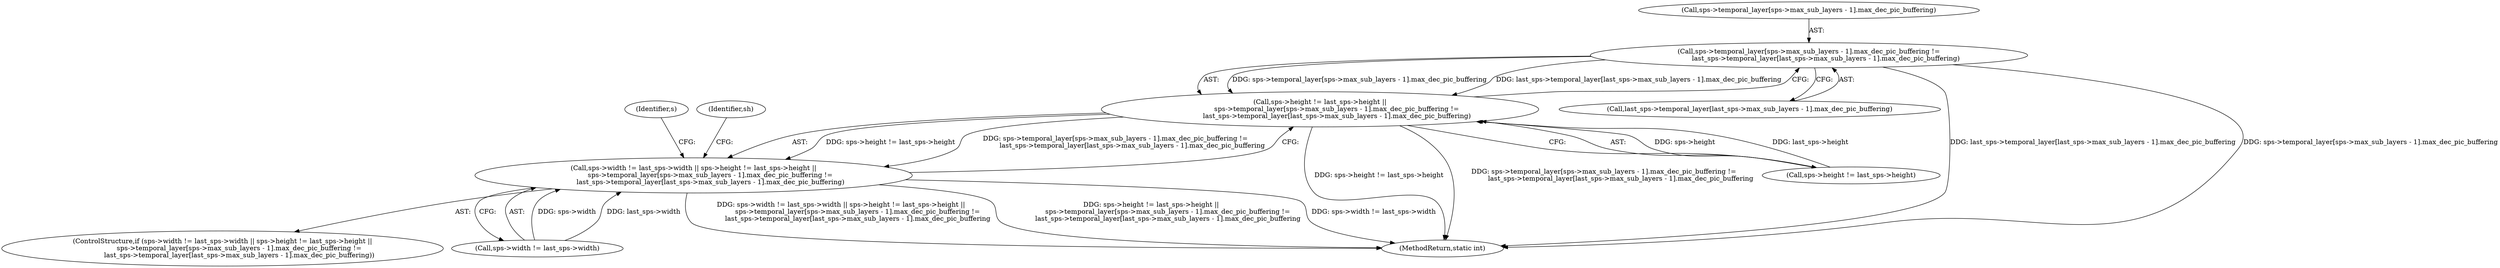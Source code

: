 digraph "0_FFmpeg_54655623a82632e7624714d7b2a3e039dc5faa7e_0@array" {
"1000385" [label="(Call,sps->temporal_layer[sps->max_sub_layers - 1].max_dec_pic_buffering !=\n                last_sps->temporal_layer[last_sps->max_sub_layers - 1].max_dec_pic_buffering)"];
"1000377" [label="(Call,sps->height != last_sps->height ||\n                sps->temporal_layer[sps->max_sub_layers - 1].max_dec_pic_buffering !=\n                last_sps->temporal_layer[last_sps->max_sub_layers - 1].max_dec_pic_buffering)"];
"1000369" [label="(Call,sps->width != last_sps->width || sps->height != last_sps->height ||\n                sps->temporal_layer[sps->max_sub_layers - 1].max_dec_pic_buffering !=\n                last_sps->temporal_layer[last_sps->max_sub_layers - 1].max_dec_pic_buffering)"];
"1000386" [label="(Call,sps->temporal_layer[sps->max_sub_layers - 1].max_dec_pic_buffering)"];
"1000385" [label="(Call,sps->temporal_layer[sps->max_sub_layers - 1].max_dec_pic_buffering !=\n                last_sps->temporal_layer[last_sps->max_sub_layers - 1].max_dec_pic_buffering)"];
"1000369" [label="(Call,sps->width != last_sps->width || sps->height != last_sps->height ||\n                sps->temporal_layer[sps->max_sub_layers - 1].max_dec_pic_buffering !=\n                last_sps->temporal_layer[last_sps->max_sub_layers - 1].max_dec_pic_buffering)"];
"1000368" [label="(ControlStructure,if (sps->width != last_sps->width || sps->height != last_sps->height ||\n                sps->temporal_layer[sps->max_sub_layers - 1].max_dec_pic_buffering !=\n                last_sps->temporal_layer[last_sps->max_sub_layers - 1].max_dec_pic_buffering))"];
"1000414" [label="(Identifier,s)"];
"1000397" [label="(Call,last_sps->temporal_layer[last_sps->max_sub_layers - 1].max_dec_pic_buffering)"];
"1000377" [label="(Call,sps->height != last_sps->height ||\n                sps->temporal_layer[sps->max_sub_layers - 1].max_dec_pic_buffering !=\n                last_sps->temporal_layer[last_sps->max_sub_layers - 1].max_dec_pic_buffering)"];
"1002212" [label="(MethodReturn,static int)"];
"1000410" [label="(Identifier,sh)"];
"1000378" [label="(Call,sps->height != last_sps->height)"];
"1000370" [label="(Call,sps->width != last_sps->width)"];
"1000385" -> "1000377"  [label="AST: "];
"1000385" -> "1000397"  [label="CFG: "];
"1000386" -> "1000385"  [label="AST: "];
"1000397" -> "1000385"  [label="AST: "];
"1000377" -> "1000385"  [label="CFG: "];
"1000385" -> "1002212"  [label="DDG: last_sps->temporal_layer[last_sps->max_sub_layers - 1].max_dec_pic_buffering"];
"1000385" -> "1002212"  [label="DDG: sps->temporal_layer[sps->max_sub_layers - 1].max_dec_pic_buffering"];
"1000385" -> "1000377"  [label="DDG: sps->temporal_layer[sps->max_sub_layers - 1].max_dec_pic_buffering"];
"1000385" -> "1000377"  [label="DDG: last_sps->temporal_layer[last_sps->max_sub_layers - 1].max_dec_pic_buffering"];
"1000377" -> "1000369"  [label="AST: "];
"1000377" -> "1000378"  [label="CFG: "];
"1000378" -> "1000377"  [label="AST: "];
"1000369" -> "1000377"  [label="CFG: "];
"1000377" -> "1002212"  [label="DDG: sps->height != last_sps->height"];
"1000377" -> "1002212"  [label="DDG: sps->temporal_layer[sps->max_sub_layers - 1].max_dec_pic_buffering !=\n                last_sps->temporal_layer[last_sps->max_sub_layers - 1].max_dec_pic_buffering"];
"1000377" -> "1000369"  [label="DDG: sps->height != last_sps->height"];
"1000377" -> "1000369"  [label="DDG: sps->temporal_layer[sps->max_sub_layers - 1].max_dec_pic_buffering !=\n                last_sps->temporal_layer[last_sps->max_sub_layers - 1].max_dec_pic_buffering"];
"1000378" -> "1000377"  [label="DDG: sps->height"];
"1000378" -> "1000377"  [label="DDG: last_sps->height"];
"1000369" -> "1000368"  [label="AST: "];
"1000369" -> "1000370"  [label="CFG: "];
"1000370" -> "1000369"  [label="AST: "];
"1000410" -> "1000369"  [label="CFG: "];
"1000414" -> "1000369"  [label="CFG: "];
"1000369" -> "1002212"  [label="DDG: sps->width != last_sps->width || sps->height != last_sps->height ||\n                sps->temporal_layer[sps->max_sub_layers - 1].max_dec_pic_buffering !=\n                last_sps->temporal_layer[last_sps->max_sub_layers - 1].max_dec_pic_buffering"];
"1000369" -> "1002212"  [label="DDG: sps->height != last_sps->height ||\n                sps->temporal_layer[sps->max_sub_layers - 1].max_dec_pic_buffering !=\n                last_sps->temporal_layer[last_sps->max_sub_layers - 1].max_dec_pic_buffering"];
"1000369" -> "1002212"  [label="DDG: sps->width != last_sps->width"];
"1000370" -> "1000369"  [label="DDG: sps->width"];
"1000370" -> "1000369"  [label="DDG: last_sps->width"];
}
